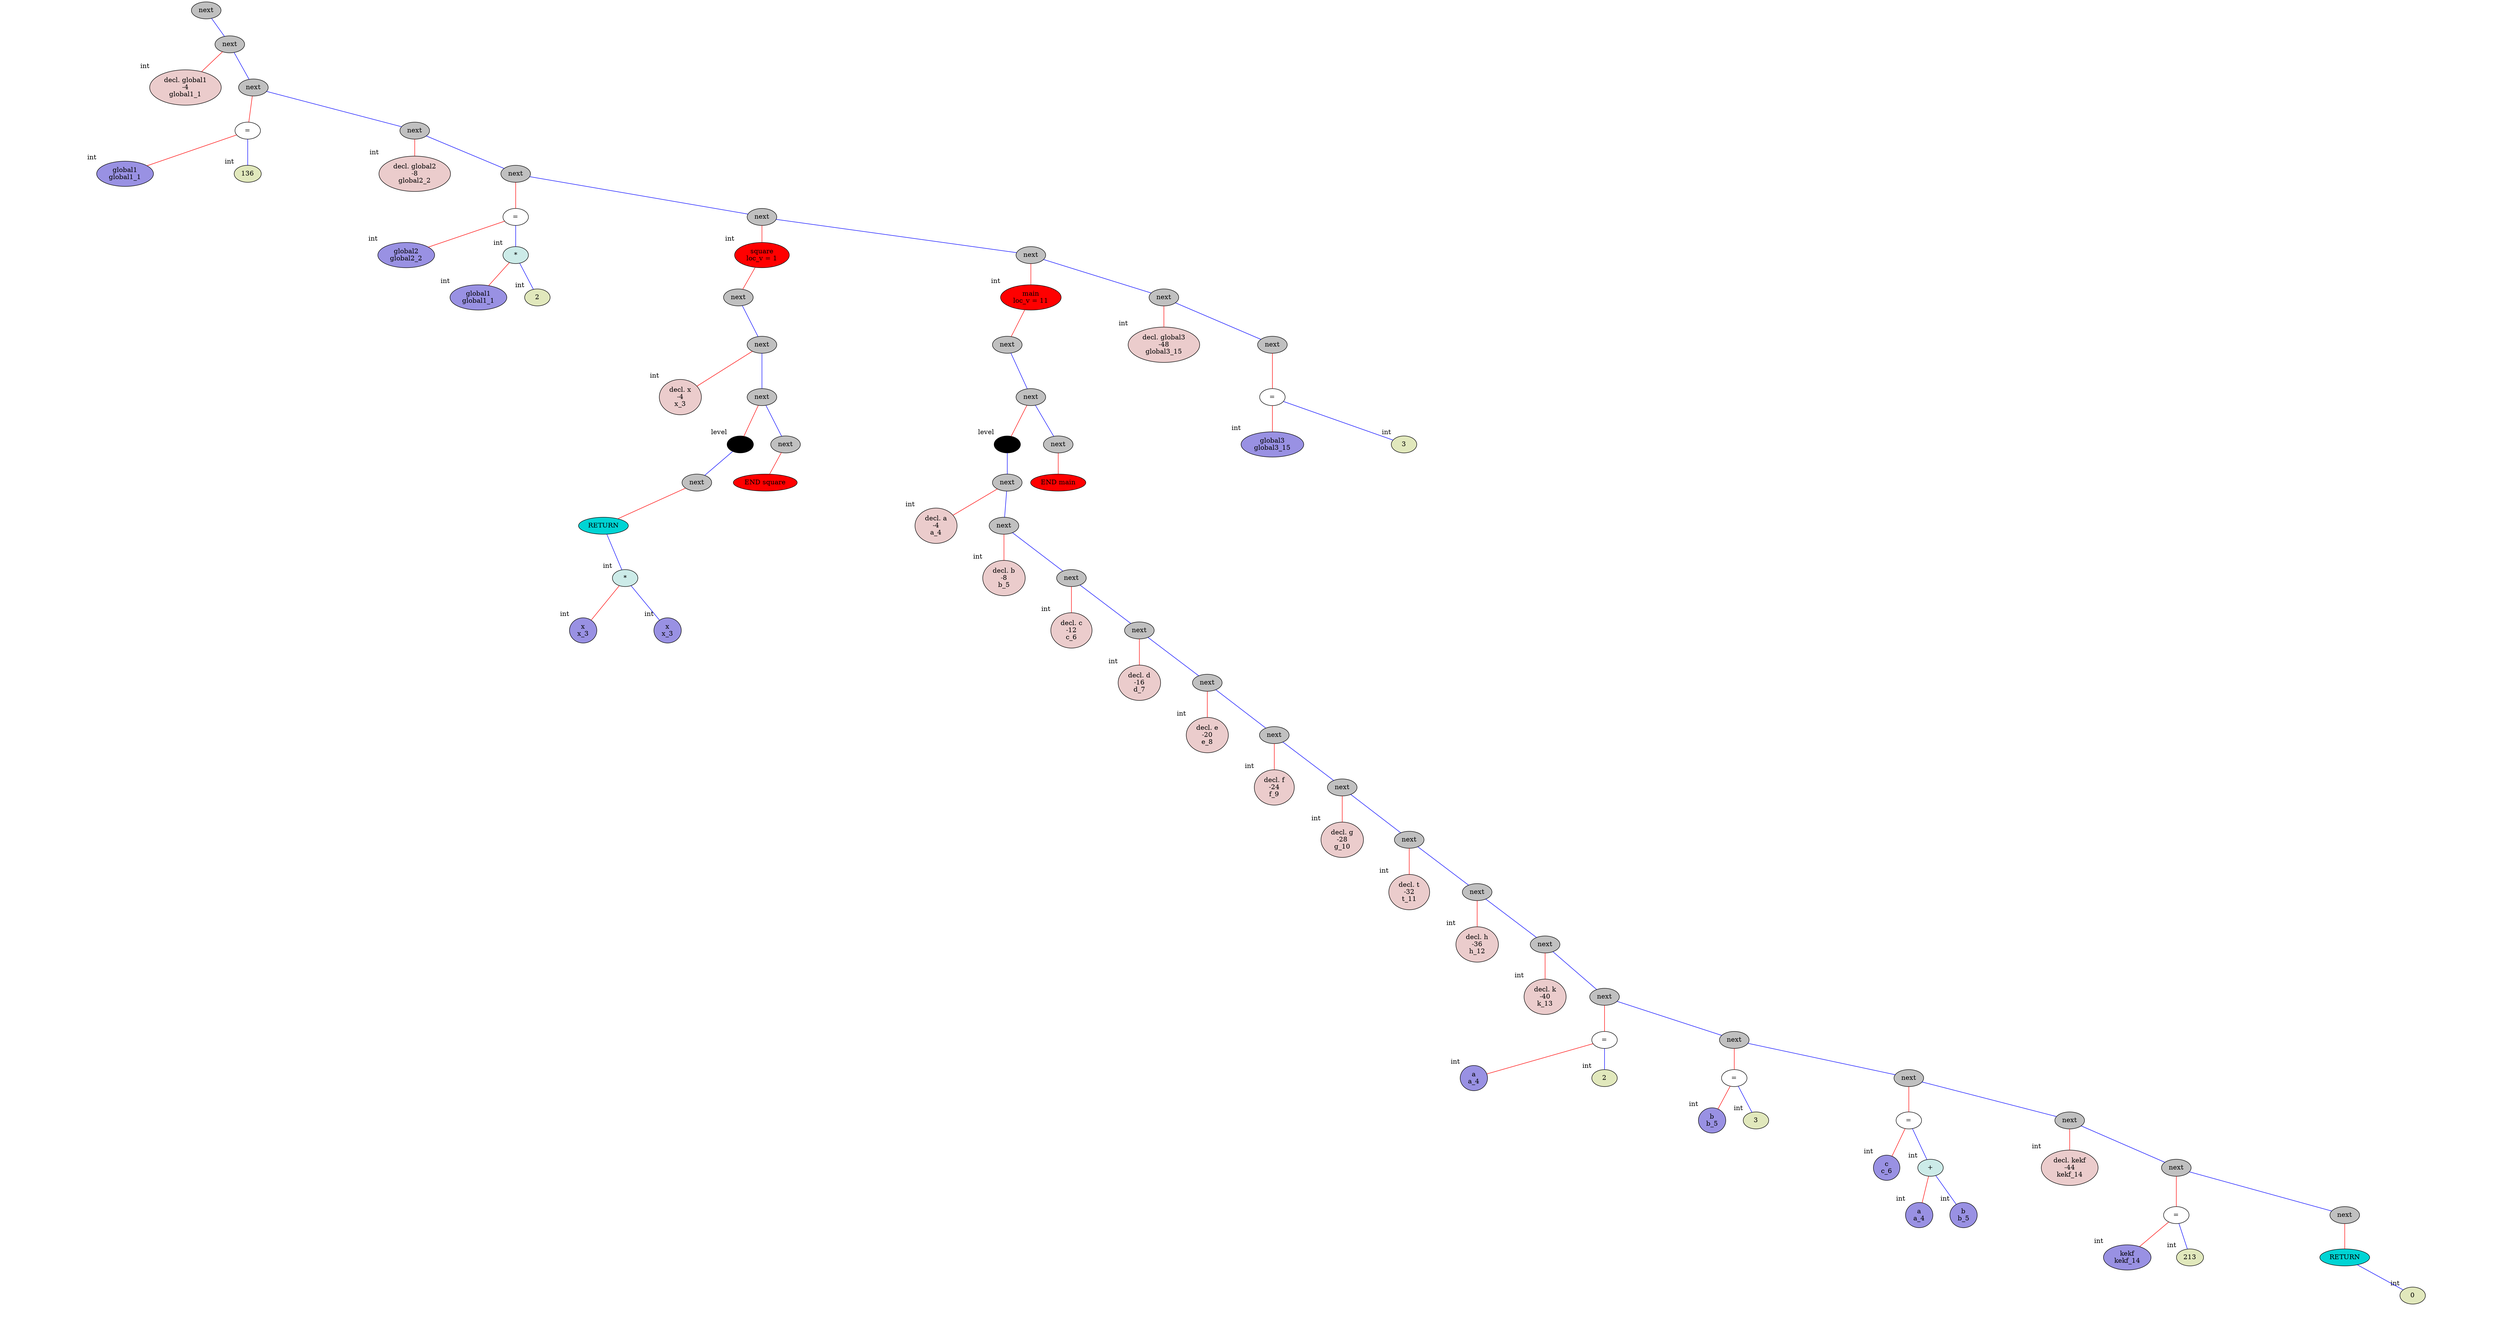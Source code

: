 graph binary {
	dpi="90";
 splines="line"  
v0[style=filled, fillcolor=grey]
v0[label="next"]
v0center[style=invis, width=0, label=""];
v0 -- v0center[style=invis]
v0notVisibleL[style=invis]
v0 -- v0notVisibleL[style=invis]
v0 -- v2[color="blue"]
{
	rank=same v0notVisibleL -- v0center -- v2  [style=invis]
} 
v2[style=filled, fillcolor=grey]
v2[label="next"]
v2center[style=invis, width=0, label=""];
v2 -- v2center[style=invis]
v2 -- v1[color="red"]
v2 -- v5[color="blue"]
{
	rank=same v1 -- v2center -- v5  [style=invis]
} 
v1[style=filled, fillcolor="#ebcccc"]
v1[label="decl. global1
-4
global1_1"]
v1[xlabel="int"]
v1center[style=invis, width=0, label=""];
v1 -- v1center[style=invis]
v1notVisibleL[style=invis]
v1 -- v1notVisibleL[style=invis][style=invis]
v1notVisibleR[style=invis]
v1 -- v1notVisibleR[style=invis][style=invis]
{
	rank=same v1notVisibleL -- v1center -- v1notVisibleR  [style=invis]
} 
v5[style=filled, fillcolor=grey]
v5[label="next"]
v5center[style=invis, width=0, label=""];
v5 -- v5center[style=invis]
v5 -- v6[color="red"]
v5 -- v8[color="blue"]
{
	rank=same v6 -- v5center -- v8  [style=invis]
} 
v6[style=filled, fillcolor=white]
v6[label="="]
v6center[style=invis, width=0, label=""];
v6 -- v6center[style=invis]
v6 -- v3[color="red"]
v6 -- v4[color="blue"]
{
	rank=same v3 -- v6center -- v4  [style=invis]
} 
v3[style=filled, fillcolor="#9991e3"]
v3[label="global1
global1_1"]
v3[xlabel="int"]
v3center[style=invis, width=0, label=""];
v3 -- v3center[style=invis]
v3notVisibleL[style=invis]
v3 -- v3notVisibleL[style=invis][style=invis]
v3notVisibleR[style=invis]
v3 -- v3notVisibleR[style=invis][style=invis]
{
	rank=same v3notVisibleL -- v3center -- v3notVisibleR  [style=invis]
} 
v4[style=filled, fillcolor="#e1e8bc"]
v4[label="136"]
v4[xlabel="int"]
v4center[style=invis, width=0, label=""];
v4 -- v4center[style=invis]
v4notVisibleL[style=invis]
v4 -- v4notVisibleL[style=invis][style=invis]
v4notVisibleR[style=invis]
v4 -- v4notVisibleR[style=invis][style=invis]
{
	rank=same v4notVisibleL -- v4center -- v4notVisibleR  [style=invis]
} 
v8[style=filled, fillcolor=grey]
v8[label="next"]
v8center[style=invis, width=0, label=""];
v8 -- v8center[style=invis]
v8 -- v7[color="red"]
v8 -- v13[color="blue"]
{
	rank=same v7 -- v8center -- v13  [style=invis]
} 
v7[style=filled, fillcolor="#ebcccc"]
v7[label="decl. global2
-8
global2_2"]
v7[xlabel="int"]
v7center[style=invis, width=0, label=""];
v7 -- v7center[style=invis]
v7notVisibleL[style=invis]
v7 -- v7notVisibleL[style=invis][style=invis]
v7notVisibleR[style=invis]
v7 -- v7notVisibleR[style=invis][style=invis]
{
	rank=same v7notVisibleL -- v7center -- v7notVisibleR  [style=invis]
} 
v13[style=filled, fillcolor=grey]
v13[label="next"]
v13center[style=invis, width=0, label=""];
v13 -- v13center[style=invis]
v13 -- v14[color="red"]
v13 -- v15[color="blue"]
{
	rank=same v14 -- v13center -- v15  [style=invis]
} 
v14[style=filled, fillcolor=white]
v14[label="="]
v14center[style=invis, width=0, label=""];
v14 -- v14center[style=invis]
v14 -- v9[color="red"]
v14 -- v12[color="blue"]
{
	rank=same v9 -- v14center -- v12  [style=invis]
} 
v9[style=filled, fillcolor="#9991e3"]
v9[label="global2
global2_2"]
v9[xlabel="int"]
v9center[style=invis, width=0, label=""];
v9 -- v9center[style=invis]
v9notVisibleL[style=invis]
v9 -- v9notVisibleL[style=invis][style=invis]
v9notVisibleR[style=invis]
v9 -- v9notVisibleR[style=invis][style=invis]
{
	rank=same v9notVisibleL -- v9center -- v9notVisibleR  [style=invis]
} 
v12[style=filled, fillcolor="#ccebe8"]
v12[label="*"]
v12[xlabel="int"]
v12center[style=invis, width=0, label=""];
v12 -- v12center[style=invis]
v12 -- v10[color="red"]
v12 -- v11[color="blue"]
{
	rank=same v10 -- v12center -- v11  [style=invis]
} 
v10[style=filled, fillcolor="#9991e3"]
v10[label="global1
global1_1"]
v10[xlabel="int"]
v10center[style=invis, width=0, label=""];
v10 -- v10center[style=invis]
v10notVisibleL[style=invis]
v10 -- v10notVisibleL[style=invis][style=invis]
v10notVisibleR[style=invis]
v10 -- v10notVisibleR[style=invis][style=invis]
{
	rank=same v10notVisibleL -- v10center -- v10notVisibleR  [style=invis]
} 
v11[style=filled, fillcolor="#e1e8bc"]
v11[label="2"]
v11[xlabel="int"]
v11center[style=invis, width=0, label=""];
v11 -- v11center[style=invis]
v11notVisibleL[style=invis]
v11 -- v11notVisibleL[style=invis][style=invis]
v11notVisibleR[style=invis]
v11 -- v11notVisibleR[style=invis][style=invis]
{
	rank=same v11notVisibleL -- v11center -- v11notVisibleR  [style=invis]
} 
v15[style=filled, fillcolor=grey]
v15[label="next"]
v15center[style=invis, width=0, label=""];
v15 -- v15center[style=invis]
v15 -- v16[color="red"]
v15 -- v30[color="blue"]
{
	rank=same v16 -- v15center -- v30  [style=invis]
} 
v16[style=filled, fillcolor=red]
v16[label="square
loc_v = 1"]
v16[xlabel="int"]
v16center[style=invis, width=0, label=""];
v16 -- v16center[style=invis]
v16 -- v17[color="red"]
v16notVisibleR[style=invis]
v16 -- v16notVisibleR[style=invis]
{
	rank=same v17 -- v16center -- v16notVisibleR  [style=invis]
} 
v17[style=filled, fillcolor=grey]
v17[label="next"]
v17center[style=invis, width=0, label=""];
v17 -- v17center[style=invis]
v17notVisibleL[style=invis]
v17 -- v17notVisibleL[style=invis]
v17 -- v19[color="blue"]
{
	rank=same v17notVisibleL -- v17center -- v19  [style=invis]
} 
v19[style=filled, fillcolor=grey]
v19[label="next"]
v19center[style=invis, width=0, label=""];
v19 -- v19center[style=invis]
v19 -- v18[color="red"]
v19 -- v21[color="blue"]
{
	rank=same v18 -- v19center -- v21  [style=invis]
} 
v18[style=filled, fillcolor="#ebcccc"]
v18[label="decl. x
-4
x_3"]
v18[xlabel="int"]
v18center[style=invis, width=0, label=""];
v18 -- v18center[style=invis]
v18notVisibleL[style=invis]
v18 -- v18notVisibleL[style=invis][style=invis]
v18notVisibleR[style=invis]
v18 -- v18notVisibleR[style=invis][style=invis]
{
	rank=same v18notVisibleL -- v18center -- v18notVisibleR  [style=invis]
} 
v21[style=filled, fillcolor=grey]
v21[label="next"]
v21center[style=invis, width=0, label=""];
v21 -- v21center[style=invis]
v21 -- v22[color="red"]
v21 -- v28[color="blue"]
{
	rank=same v22 -- v21center -- v28  [style=invis]
} 
v22[style=filled, fillcolor="#000000"]
v22[xlabel="level"]
v22center[style=invis, width=0, label=""];
v22 -- v22center[style=invis]
v22notVisibleL[style=invis]
v22 -- v22notVisibleL[style=invis]
v22 -- v26[color="blue"]
{
	rank=same v22notVisibleL -- v22center -- v26  [style=invis]
} 
v26[style=filled, fillcolor=grey]
v26[label="next"]
v26center[style=invis, width=0, label=""];
v26 -- v26center[style=invis]
v26 -- v27[color="red"]
v26notVisibleR[style=invis]
v26 -- v26notVisibleR[style=invis]
{
	rank=same v27 -- v26center -- v26notVisibleR  [style=invis]
} 
v27[style=filled, fillcolor="#00d4d4"]
v27[label="RETURN"]
v27center[style=invis, width=0, label=""];
v27 -- v27center[style=invis]
v27notVisibleL[style=invis]
v27 -- v27notVisibleL[style=invis]
v27 -- v25[color="blue"]
{
	rank=same v27notVisibleL -- v27center -- v25  [style=invis]
} 
v25[style=filled, fillcolor="#ccebe8"]
v25[label="*"]
v25[xlabel="int"]
v25center[style=invis, width=0, label=""];
v25 -- v25center[style=invis]
v25 -- v23[color="red"]
v25 -- v24[color="blue"]
{
	rank=same v23 -- v25center -- v24  [style=invis]
} 
v23[style=filled, fillcolor="#9991e3"]
v23[label="x
x_3"]
v23[xlabel="int"]
v23center[style=invis, width=0, label=""];
v23 -- v23center[style=invis]
v23notVisibleL[style=invis]
v23 -- v23notVisibleL[style=invis][style=invis]
v23notVisibleR[style=invis]
v23 -- v23notVisibleR[style=invis][style=invis]
{
	rank=same v23notVisibleL -- v23center -- v23notVisibleR  [style=invis]
} 
v24[style=filled, fillcolor="#9991e3"]
v24[label="x
x_3"]
v24[xlabel="int"]
v24center[style=invis, width=0, label=""];
v24 -- v24center[style=invis]
v24notVisibleL[style=invis]
v24 -- v24notVisibleL[style=invis][style=invis]
v24notVisibleR[style=invis]
v24 -- v24notVisibleR[style=invis][style=invis]
{
	rank=same v24notVisibleL -- v24center -- v24notVisibleR  [style=invis]
} 
v28[style=filled, fillcolor=grey]
v28[label="next"]
v28center[style=invis, width=0, label=""];
v28 -- v28center[style=invis]
v28 -- v29[color="red"]
v28notVisibleR[style=invis]
v28 -- v28notVisibleR[style=invis]
{
	rank=same v29 -- v28center -- v28notVisibleR  [style=invis]
} 
v29[style=filled, fillcolor=red]
v29[label="END square"]
v29center[style=invis, width=0, label=""];
v29 -- v29center[style=invis]
v29notVisibleL[style=invis]
v29 -- v29notVisibleL[style=invis][style=invis]
v29notVisibleR[style=invis]
v29 -- v29notVisibleR[style=invis][style=invis]
{
	rank=same v29notVisibleL -- v29center -- v29notVisibleR  [style=invis]
} 
v30[style=filled, fillcolor=grey]
v30[label="next"]
v30center[style=invis, width=0, label=""];
v30 -- v30center[style=invis]
v30 -- v31[color="red"]
v30 -- v91[color="blue"]
{
	rank=same v31 -- v30center -- v91  [style=invis]
} 
v31[style=filled, fillcolor=red]
v31[label="main
loc_v = 11"]
v31[xlabel="int"]
v31center[style=invis, width=0, label=""];
v31 -- v31center[style=invis]
v31 -- v32[color="red"]
v31notVisibleR[style=invis]
v31 -- v31notVisibleR[style=invis]
{
	rank=same v32 -- v31center -- v31notVisibleR  [style=invis]
} 
v32[style=filled, fillcolor=grey]
v32[label="next"]
v32center[style=invis, width=0, label=""];
v32 -- v32center[style=invis]
v32notVisibleL[style=invis]
v32 -- v32notVisibleL[style=invis]
v32 -- v33[color="blue"]
{
	rank=same v32notVisibleL -- v32center -- v33  [style=invis]
} 
v33[style=filled, fillcolor=grey]
v33[label="next"]
v33center[style=invis, width=0, label=""];
v33 -- v33center[style=invis]
v33 -- v34[color="red"]
v33 -- v88[color="blue"]
{
	rank=same v34 -- v33center -- v88  [style=invis]
} 
v34[style=filled, fillcolor="#000000"]
v34[xlabel="level"]
v34center[style=invis, width=0, label=""];
v34 -- v34center[style=invis]
v34notVisibleL[style=invis]
v34 -- v34notVisibleL[style=invis]
v34 -- v36[color="blue"]
{
	rank=same v34notVisibleL -- v34center -- v36  [style=invis]
} 
v36[style=filled, fillcolor=grey]
v36[label="next"]
v36center[style=invis, width=0, label=""];
v36 -- v36center[style=invis]
v36 -- v35[color="red"]
v36 -- v39[color="blue"]
{
	rank=same v35 -- v36center -- v39  [style=invis]
} 
v35[style=filled, fillcolor="#ebcccc"]
v35[label="decl. a
-4
a_4"]
v35[xlabel="int"]
v35center[style=invis, width=0, label=""];
v35 -- v35center[style=invis]
v35notVisibleL[style=invis]
v35 -- v35notVisibleL[style=invis][style=invis]
v35notVisibleR[style=invis]
v35 -- v35notVisibleR[style=invis][style=invis]
{
	rank=same v35notVisibleL -- v35center -- v35notVisibleR  [style=invis]
} 
v39[style=filled, fillcolor=grey]
v39[label="next"]
v39center[style=invis, width=0, label=""];
v39 -- v39center[style=invis]
v39 -- v38[color="red"]
v39 -- v42[color="blue"]
{
	rank=same v38 -- v39center -- v42  [style=invis]
} 
v38[style=filled, fillcolor="#ebcccc"]
v38[label="decl. b
-8
b_5"]
v38[xlabel="int"]
v38center[style=invis, width=0, label=""];
v38 -- v38center[style=invis]
v38notVisibleL[style=invis]
v38 -- v38notVisibleL[style=invis][style=invis]
v38notVisibleR[style=invis]
v38 -- v38notVisibleR[style=invis][style=invis]
{
	rank=same v38notVisibleL -- v38center -- v38notVisibleR  [style=invis]
} 
v42[style=filled, fillcolor=grey]
v42[label="next"]
v42center[style=invis, width=0, label=""];
v42 -- v42center[style=invis]
v42 -- v41[color="red"]
v42 -- v45[color="blue"]
{
	rank=same v41 -- v42center -- v45  [style=invis]
} 
v41[style=filled, fillcolor="#ebcccc"]
v41[label="decl. c
-12
c_6"]
v41[xlabel="int"]
v41center[style=invis, width=0, label=""];
v41 -- v41center[style=invis]
v41notVisibleL[style=invis]
v41 -- v41notVisibleL[style=invis][style=invis]
v41notVisibleR[style=invis]
v41 -- v41notVisibleR[style=invis][style=invis]
{
	rank=same v41notVisibleL -- v41center -- v41notVisibleR  [style=invis]
} 
v45[style=filled, fillcolor=grey]
v45[label="next"]
v45center[style=invis, width=0, label=""];
v45 -- v45center[style=invis]
v45 -- v44[color="red"]
v45 -- v48[color="blue"]
{
	rank=same v44 -- v45center -- v48  [style=invis]
} 
v44[style=filled, fillcolor="#ebcccc"]
v44[label="decl. d
-16
d_7"]
v44[xlabel="int"]
v44center[style=invis, width=0, label=""];
v44 -- v44center[style=invis]
v44notVisibleL[style=invis]
v44 -- v44notVisibleL[style=invis][style=invis]
v44notVisibleR[style=invis]
v44 -- v44notVisibleR[style=invis][style=invis]
{
	rank=same v44notVisibleL -- v44center -- v44notVisibleR  [style=invis]
} 
v48[style=filled, fillcolor=grey]
v48[label="next"]
v48center[style=invis, width=0, label=""];
v48 -- v48center[style=invis]
v48 -- v47[color="red"]
v48 -- v51[color="blue"]
{
	rank=same v47 -- v48center -- v51  [style=invis]
} 
v47[style=filled, fillcolor="#ebcccc"]
v47[label="decl. e
-20
e_8"]
v47[xlabel="int"]
v47center[style=invis, width=0, label=""];
v47 -- v47center[style=invis]
v47notVisibleL[style=invis]
v47 -- v47notVisibleL[style=invis][style=invis]
v47notVisibleR[style=invis]
v47 -- v47notVisibleR[style=invis][style=invis]
{
	rank=same v47notVisibleL -- v47center -- v47notVisibleR  [style=invis]
} 
v51[style=filled, fillcolor=grey]
v51[label="next"]
v51center[style=invis, width=0, label=""];
v51 -- v51center[style=invis]
v51 -- v50[color="red"]
v51 -- v54[color="blue"]
{
	rank=same v50 -- v51center -- v54  [style=invis]
} 
v50[style=filled, fillcolor="#ebcccc"]
v50[label="decl. f
-24
f_9"]
v50[xlabel="int"]
v50center[style=invis, width=0, label=""];
v50 -- v50center[style=invis]
v50notVisibleL[style=invis]
v50 -- v50notVisibleL[style=invis][style=invis]
v50notVisibleR[style=invis]
v50 -- v50notVisibleR[style=invis][style=invis]
{
	rank=same v50notVisibleL -- v50center -- v50notVisibleR  [style=invis]
} 
v54[style=filled, fillcolor=grey]
v54[label="next"]
v54center[style=invis, width=0, label=""];
v54 -- v54center[style=invis]
v54 -- v53[color="red"]
v54 -- v57[color="blue"]
{
	rank=same v53 -- v54center -- v57  [style=invis]
} 
v53[style=filled, fillcolor="#ebcccc"]
v53[label="decl. g
-28
g_10"]
v53[xlabel="int"]
v53center[style=invis, width=0, label=""];
v53 -- v53center[style=invis]
v53notVisibleL[style=invis]
v53 -- v53notVisibleL[style=invis][style=invis]
v53notVisibleR[style=invis]
v53 -- v53notVisibleR[style=invis][style=invis]
{
	rank=same v53notVisibleL -- v53center -- v53notVisibleR  [style=invis]
} 
v57[style=filled, fillcolor=grey]
v57[label="next"]
v57center[style=invis, width=0, label=""];
v57 -- v57center[style=invis]
v57 -- v56[color="red"]
v57 -- v60[color="blue"]
{
	rank=same v56 -- v57center -- v60  [style=invis]
} 
v56[style=filled, fillcolor="#ebcccc"]
v56[label="decl. t
-32
t_11"]
v56[xlabel="int"]
v56center[style=invis, width=0, label=""];
v56 -- v56center[style=invis]
v56notVisibleL[style=invis]
v56 -- v56notVisibleL[style=invis][style=invis]
v56notVisibleR[style=invis]
v56 -- v56notVisibleR[style=invis][style=invis]
{
	rank=same v56notVisibleL -- v56center -- v56notVisibleR  [style=invis]
} 
v60[style=filled, fillcolor=grey]
v60[label="next"]
v60center[style=invis, width=0, label=""];
v60 -- v60center[style=invis]
v60 -- v59[color="red"]
v60 -- v63[color="blue"]
{
	rank=same v59 -- v60center -- v63  [style=invis]
} 
v59[style=filled, fillcolor="#ebcccc"]
v59[label="decl. h
-36
h_12"]
v59[xlabel="int"]
v59center[style=invis, width=0, label=""];
v59 -- v59center[style=invis]
v59notVisibleL[style=invis]
v59 -- v59notVisibleL[style=invis][style=invis]
v59notVisibleR[style=invis]
v59 -- v59notVisibleR[style=invis][style=invis]
{
	rank=same v59notVisibleL -- v59center -- v59notVisibleR  [style=invis]
} 
v63[style=filled, fillcolor=grey]
v63[label="next"]
v63center[style=invis, width=0, label=""];
v63 -- v63center[style=invis]
v63 -- v62[color="red"]
v63 -- v67[color="blue"]
{
	rank=same v62 -- v63center -- v67  [style=invis]
} 
v62[style=filled, fillcolor="#ebcccc"]
v62[label="decl. k
-40
k_13"]
v62[xlabel="int"]
v62center[style=invis, width=0, label=""];
v62 -- v62center[style=invis]
v62notVisibleL[style=invis]
v62 -- v62notVisibleL[style=invis][style=invis]
v62notVisibleR[style=invis]
v62 -- v62notVisibleR[style=invis][style=invis]
{
	rank=same v62notVisibleL -- v62center -- v62notVisibleR  [style=invis]
} 
v67[style=filled, fillcolor=grey]
v67[label="next"]
v67center[style=invis, width=0, label=""];
v67 -- v67center[style=invis]
v67 -- v68[color="red"]
v67 -- v71[color="blue"]
{
	rank=same v68 -- v67center -- v71  [style=invis]
} 
v68[style=filled, fillcolor=white]
v68[label="="]
v68center[style=invis, width=0, label=""];
v68 -- v68center[style=invis]
v68 -- v65[color="red"]
v68 -- v66[color="blue"]
{
	rank=same v65 -- v68center -- v66  [style=invis]
} 
v65[style=filled, fillcolor="#9991e3"]
v65[label="a
a_4"]
v65[xlabel="int"]
v65center[style=invis, width=0, label=""];
v65 -- v65center[style=invis]
v65notVisibleL[style=invis]
v65 -- v65notVisibleL[style=invis][style=invis]
v65notVisibleR[style=invis]
v65 -- v65notVisibleR[style=invis][style=invis]
{
	rank=same v65notVisibleL -- v65center -- v65notVisibleR  [style=invis]
} 
v66[style=filled, fillcolor="#e1e8bc"]
v66[label="2"]
v66[xlabel="int"]
v66center[style=invis, width=0, label=""];
v66 -- v66center[style=invis]
v66notVisibleL[style=invis]
v66 -- v66notVisibleL[style=invis][style=invis]
v66notVisibleR[style=invis]
v66 -- v66notVisibleR[style=invis][style=invis]
{
	rank=same v66notVisibleL -- v66center -- v66notVisibleR  [style=invis]
} 
v71[style=filled, fillcolor=grey]
v71[label="next"]
v71center[style=invis, width=0, label=""];
v71 -- v71center[style=invis]
v71 -- v72[color="red"]
v71 -- v77[color="blue"]
{
	rank=same v72 -- v71center -- v77  [style=invis]
} 
v72[style=filled, fillcolor=white]
v72[label="="]
v72center[style=invis, width=0, label=""];
v72 -- v72center[style=invis]
v72 -- v69[color="red"]
v72 -- v70[color="blue"]
{
	rank=same v69 -- v72center -- v70  [style=invis]
} 
v69[style=filled, fillcolor="#9991e3"]
v69[label="b
b_5"]
v69[xlabel="int"]
v69center[style=invis, width=0, label=""];
v69 -- v69center[style=invis]
v69notVisibleL[style=invis]
v69 -- v69notVisibleL[style=invis][style=invis]
v69notVisibleR[style=invis]
v69 -- v69notVisibleR[style=invis][style=invis]
{
	rank=same v69notVisibleL -- v69center -- v69notVisibleR  [style=invis]
} 
v70[style=filled, fillcolor="#e1e8bc"]
v70[label="3"]
v70[xlabel="int"]
v70center[style=invis, width=0, label=""];
v70 -- v70center[style=invis]
v70notVisibleL[style=invis]
v70 -- v70notVisibleL[style=invis][style=invis]
v70notVisibleR[style=invis]
v70 -- v70notVisibleR[style=invis][style=invis]
{
	rank=same v70notVisibleL -- v70center -- v70notVisibleR  [style=invis]
} 
v77[style=filled, fillcolor=grey]
v77[label="next"]
v77center[style=invis, width=0, label=""];
v77 -- v77center[style=invis]
v77 -- v78[color="red"]
v77 -- v80[color="blue"]
{
	rank=same v78 -- v77center -- v80  [style=invis]
} 
v78[style=filled, fillcolor=white]
v78[label="="]
v78center[style=invis, width=0, label=""];
v78 -- v78center[style=invis]
v78 -- v73[color="red"]
v78 -- v76[color="blue"]
{
	rank=same v73 -- v78center -- v76  [style=invis]
} 
v73[style=filled, fillcolor="#9991e3"]
v73[label="c
c_6"]
v73[xlabel="int"]
v73center[style=invis, width=0, label=""];
v73 -- v73center[style=invis]
v73notVisibleL[style=invis]
v73 -- v73notVisibleL[style=invis][style=invis]
v73notVisibleR[style=invis]
v73 -- v73notVisibleR[style=invis][style=invis]
{
	rank=same v73notVisibleL -- v73center -- v73notVisibleR  [style=invis]
} 
v76[style=filled, fillcolor="#ccebe8"]
v76[label="+"]
v76[xlabel="int"]
v76center[style=invis, width=0, label=""];
v76 -- v76center[style=invis]
v76 -- v74[color="red"]
v76 -- v75[color="blue"]
{
	rank=same v74 -- v76center -- v75  [style=invis]
} 
v74[style=filled, fillcolor="#9991e3"]
v74[label="a
a_4"]
v74[xlabel="int"]
v74center[style=invis, width=0, label=""];
v74 -- v74center[style=invis]
v74notVisibleL[style=invis]
v74 -- v74notVisibleL[style=invis][style=invis]
v74notVisibleR[style=invis]
v74 -- v74notVisibleR[style=invis][style=invis]
{
	rank=same v74notVisibleL -- v74center -- v74notVisibleR  [style=invis]
} 
v75[style=filled, fillcolor="#9991e3"]
v75[label="b
b_5"]
v75[xlabel="int"]
v75center[style=invis, width=0, label=""];
v75 -- v75center[style=invis]
v75notVisibleL[style=invis]
v75 -- v75notVisibleL[style=invis][style=invis]
v75notVisibleR[style=invis]
v75 -- v75notVisibleR[style=invis][style=invis]
{
	rank=same v75notVisibleL -- v75center -- v75notVisibleR  [style=invis]
} 
v80[style=filled, fillcolor=grey]
v80[label="next"]
v80center[style=invis, width=0, label=""];
v80 -- v80center[style=invis]
v80 -- v79[color="red"]
v80 -- v83[color="blue"]
{
	rank=same v79 -- v80center -- v83  [style=invis]
} 
v79[style=filled, fillcolor="#ebcccc"]
v79[label="decl. kekf
-44
kekf_14"]
v79[xlabel="int"]
v79center[style=invis, width=0, label=""];
v79 -- v79center[style=invis]
v79notVisibleL[style=invis]
v79 -- v79notVisibleL[style=invis][style=invis]
v79notVisibleR[style=invis]
v79 -- v79notVisibleR[style=invis][style=invis]
{
	rank=same v79notVisibleL -- v79center -- v79notVisibleR  [style=invis]
} 
v83[style=filled, fillcolor=grey]
v83[label="next"]
v83center[style=invis, width=0, label=""];
v83 -- v83center[style=invis]
v83 -- v84[color="red"]
v83 -- v86[color="blue"]
{
	rank=same v84 -- v83center -- v86  [style=invis]
} 
v84[style=filled, fillcolor=white]
v84[label="="]
v84center[style=invis, width=0, label=""];
v84 -- v84center[style=invis]
v84 -- v81[color="red"]
v84 -- v82[color="blue"]
{
	rank=same v81 -- v84center -- v82  [style=invis]
} 
v81[style=filled, fillcolor="#9991e3"]
v81[label="kekf
kekf_14"]
v81[xlabel="int"]
v81center[style=invis, width=0, label=""];
v81 -- v81center[style=invis]
v81notVisibleL[style=invis]
v81 -- v81notVisibleL[style=invis][style=invis]
v81notVisibleR[style=invis]
v81 -- v81notVisibleR[style=invis][style=invis]
{
	rank=same v81notVisibleL -- v81center -- v81notVisibleR  [style=invis]
} 
v82[style=filled, fillcolor="#e1e8bc"]
v82[label="213"]
v82[xlabel="int"]
v82center[style=invis, width=0, label=""];
v82 -- v82center[style=invis]
v82notVisibleL[style=invis]
v82 -- v82notVisibleL[style=invis][style=invis]
v82notVisibleR[style=invis]
v82 -- v82notVisibleR[style=invis][style=invis]
{
	rank=same v82notVisibleL -- v82center -- v82notVisibleR  [style=invis]
} 
v86[style=filled, fillcolor=grey]
v86[label="next"]
v86center[style=invis, width=0, label=""];
v86 -- v86center[style=invis]
v86 -- v87[color="red"]
v86notVisibleR[style=invis]
v86 -- v86notVisibleR[style=invis]
{
	rank=same v87 -- v86center -- v86notVisibleR  [style=invis]
} 
v87[style=filled, fillcolor="#00d4d4"]
v87[label="RETURN"]
v87center[style=invis, width=0, label=""];
v87 -- v87center[style=invis]
v87notVisibleL[style=invis]
v87 -- v87notVisibleL[style=invis]
v87 -- v85[color="blue"]
{
	rank=same v87notVisibleL -- v87center -- v85  [style=invis]
} 
v85[style=filled, fillcolor="#e1e8bc"]
v85[label="0"]
v85[xlabel="int"]
v85center[style=invis, width=0, label=""];
v85 -- v85center[style=invis]
v85notVisibleL[style=invis]
v85 -- v85notVisibleL[style=invis][style=invis]
v85notVisibleR[style=invis]
v85 -- v85notVisibleR[style=invis][style=invis]
{
	rank=same v85notVisibleL -- v85center -- v85notVisibleR  [style=invis]
} 
v88[style=filled, fillcolor=grey]
v88[label="next"]
v88center[style=invis, width=0, label=""];
v88 -- v88center[style=invis]
v88 -- v89[color="red"]
v88notVisibleR[style=invis]
v88 -- v88notVisibleR[style=invis]
{
	rank=same v89 -- v88center -- v88notVisibleR  [style=invis]
} 
v89[style=filled, fillcolor=red]
v89[label="END main"]
v89center[style=invis, width=0, label=""];
v89 -- v89center[style=invis]
v89notVisibleL[style=invis]
v89 -- v89notVisibleL[style=invis][style=invis]
v89notVisibleR[style=invis]
v89 -- v89notVisibleR[style=invis][style=invis]
{
	rank=same v89notVisibleL -- v89center -- v89notVisibleR  [style=invis]
} 
v91[style=filled, fillcolor=grey]
v91[label="next"]
v91center[style=invis, width=0, label=""];
v91 -- v91center[style=invis]
v91 -- v90[color="red"]
v91 -- v94[color="blue"]
{
	rank=same v90 -- v91center -- v94  [style=invis]
} 
v90[style=filled, fillcolor="#ebcccc"]
v90[label="decl. global3
-48
global3_15"]
v90[xlabel="int"]
v90center[style=invis, width=0, label=""];
v90 -- v90center[style=invis]
v90notVisibleL[style=invis]
v90 -- v90notVisibleL[style=invis][style=invis]
v90notVisibleR[style=invis]
v90 -- v90notVisibleR[style=invis][style=invis]
{
	rank=same v90notVisibleL -- v90center -- v90notVisibleR  [style=invis]
} 
v94[style=filled, fillcolor=grey]
v94[label="next"]
v94center[style=invis, width=0, label=""];
v94 -- v94center[style=invis]
v94 -- v95[color="red"]
v94notVisibleR[style=invis]
v94 -- v94notVisibleR[style=invis]
{
	rank=same v95 -- v94center -- v94notVisibleR  [style=invis]
} 
v95[style=filled, fillcolor=white]
v95[label="="]
v95center[style=invis, width=0, label=""];
v95 -- v95center[style=invis]
v95 -- v92[color="red"]
v95 -- v93[color="blue"]
{
	rank=same v92 -- v95center -- v93  [style=invis]
} 
v92[style=filled, fillcolor="#9991e3"]
v92[label="global3
global3_15"]
v92[xlabel="int"]
v92center[style=invis, width=0, label=""];
v92 -- v92center[style=invis]
v92notVisibleL[style=invis]
v92 -- v92notVisibleL[style=invis][style=invis]
v92notVisibleR[style=invis]
v92 -- v92notVisibleR[style=invis][style=invis]
{
	rank=same v92notVisibleL -- v92center -- v92notVisibleR  [style=invis]
} 
v93[style=filled, fillcolor="#e1e8bc"]
v93[label="3"]
v93[xlabel="int"]
v93center[style=invis, width=0, label=""];
v93 -- v93center[style=invis]
v93notVisibleL[style=invis]
v93 -- v93notVisibleL[style=invis][style=invis]
v93notVisibleR[style=invis]
v93 -- v93notVisibleR[style=invis][style=invis]
{
	rank=same v93notVisibleL -- v93center -- v93notVisibleR  [style=invis]
} 

}
